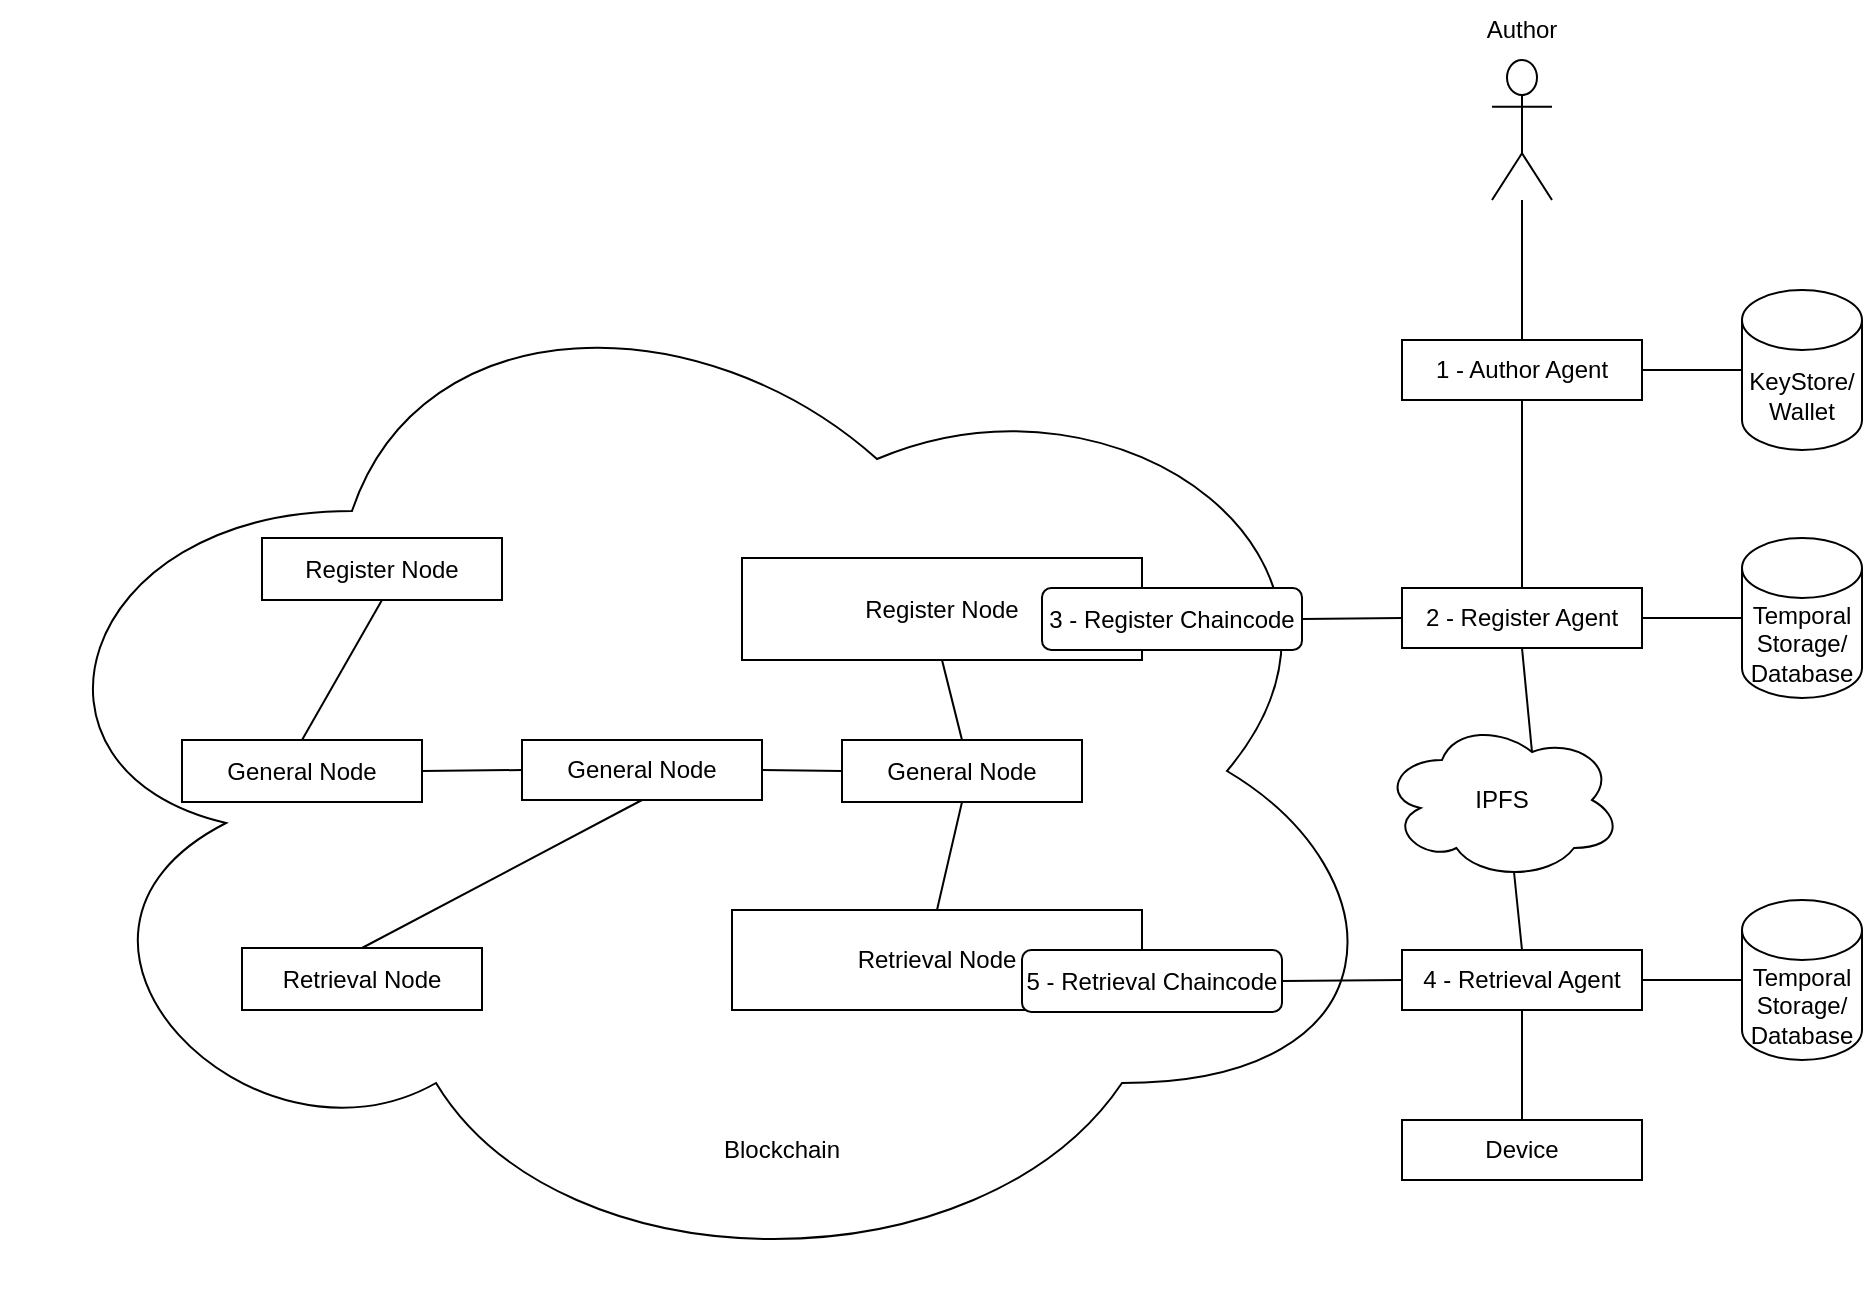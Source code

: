 <mxfile version="20.8.3" type="device"><diagram id="LwbqGLiyMinU1q4BtxZI" name="Página-1"><mxGraphModel dx="1859" dy="631" grid="1" gridSize="10" guides="1" tooltips="1" connect="1" arrows="1" fold="1" page="1" pageScale="1" pageWidth="1169" pageHeight="827" math="0" shadow="0"><root><mxCell id="0"/><mxCell id="1" parent="0"/><mxCell id="uSv7NXSOGsLmvjc_q2FD-17" value="" style="ellipse;shape=cloud;whiteSpace=wrap;html=1;" vertex="1" parent="1"><mxGeometry x="-460" y="215.5" width="700" height="520" as="geometry"/></mxCell><mxCell id="uSv7NXSOGsLmvjc_q2FD-35" value="Retrieval Node" style="rounded=0;whiteSpace=wrap;html=1;" vertex="1" parent="1"><mxGeometry x="-95" y="545" width="205" height="50" as="geometry"/></mxCell><mxCell id="uSv7NXSOGsLmvjc_q2FD-33" value="Register Node" style="rounded=0;whiteSpace=wrap;html=1;" vertex="1" parent="1"><mxGeometry x="-90" y="369" width="200" height="51" as="geometry"/></mxCell><mxCell id="uSv7NXSOGsLmvjc_q2FD-2" value="1 - Author Agent" style="rounded=0;whiteSpace=wrap;html=1;" vertex="1" parent="1"><mxGeometry x="240" y="260" width="120" height="30" as="geometry"/></mxCell><mxCell id="uSv7NXSOGsLmvjc_q2FD-3" value="&lt;div&gt;KeyStore/&lt;/div&gt;&lt;div&gt;Wallet&lt;/div&gt;" style="shape=cylinder3;whiteSpace=wrap;html=1;boundedLbl=1;backgroundOutline=1;size=15;" vertex="1" parent="1"><mxGeometry x="410" y="235" width="60" height="80" as="geometry"/></mxCell><mxCell id="uSv7NXSOGsLmvjc_q2FD-4" value="" style="endArrow=none;html=1;rounded=0;entryX=1;entryY=0.5;entryDx=0;entryDy=0;exitX=0;exitY=0.5;exitDx=0;exitDy=0;exitPerimeter=0;" edge="1" parent="1" source="uSv7NXSOGsLmvjc_q2FD-3" target="uSv7NXSOGsLmvjc_q2FD-2"><mxGeometry width="50" height="50" relative="1" as="geometry"><mxPoint x="240" y="500" as="sourcePoint"/><mxPoint x="290" y="450" as="targetPoint"/></mxGeometry></mxCell><mxCell id="uSv7NXSOGsLmvjc_q2FD-5" value="" style="shape=umlActor;verticalLabelPosition=bottom;verticalAlign=top;html=1;outlineConnect=0;" vertex="1" parent="1"><mxGeometry x="285" y="120" width="30" height="70" as="geometry"/></mxCell><mxCell id="uSv7NXSOGsLmvjc_q2FD-7" value="" style="endArrow=none;html=1;rounded=0;exitX=0.5;exitY=0;exitDx=0;exitDy=0;" edge="1" parent="1" source="uSv7NXSOGsLmvjc_q2FD-2" target="uSv7NXSOGsLmvjc_q2FD-5"><mxGeometry width="50" height="50" relative="1" as="geometry"><mxPoint x="270" y="240" as="sourcePoint"/><mxPoint x="320" y="190" as="targetPoint"/></mxGeometry></mxCell><mxCell id="uSv7NXSOGsLmvjc_q2FD-8" value="Author" style="text;html=1;strokeColor=none;fillColor=none;align=center;verticalAlign=middle;whiteSpace=wrap;rounded=0;" vertex="1" parent="1"><mxGeometry x="270" y="90" width="60" height="30" as="geometry"/></mxCell><mxCell id="uSv7NXSOGsLmvjc_q2FD-10" value="2 - Register Agent" style="rounded=0;whiteSpace=wrap;html=1;" vertex="1" parent="1"><mxGeometry x="240" y="384" width="120" height="30" as="geometry"/></mxCell><mxCell id="uSv7NXSOGsLmvjc_q2FD-11" value="&lt;div&gt;Temporal Storage/&lt;/div&gt;&lt;div&gt;Database&lt;br&gt;&lt;/div&gt;" style="shape=cylinder3;whiteSpace=wrap;html=1;boundedLbl=1;backgroundOutline=1;size=15;" vertex="1" parent="1"><mxGeometry x="410" y="359" width="60" height="80" as="geometry"/></mxCell><mxCell id="uSv7NXSOGsLmvjc_q2FD-13" value="" style="endArrow=none;html=1;rounded=0;entryX=0;entryY=0.5;entryDx=0;entryDy=0;entryPerimeter=0;exitX=1;exitY=0.5;exitDx=0;exitDy=0;" edge="1" parent="1" source="uSv7NXSOGsLmvjc_q2FD-10" target="uSv7NXSOGsLmvjc_q2FD-11"><mxGeometry width="50" height="50" relative="1" as="geometry"><mxPoint x="310" y="520" as="sourcePoint"/><mxPoint x="360" y="470" as="targetPoint"/></mxGeometry></mxCell><mxCell id="uSv7NXSOGsLmvjc_q2FD-14" value="" style="endArrow=none;html=1;rounded=0;entryX=0.5;entryY=1;entryDx=0;entryDy=0;exitX=0.5;exitY=0;exitDx=0;exitDy=0;" edge="1" parent="1" source="uSv7NXSOGsLmvjc_q2FD-10" target="uSv7NXSOGsLmvjc_q2FD-2"><mxGeometry width="50" height="50" relative="1" as="geometry"><mxPoint x="130" y="530" as="sourcePoint"/><mxPoint x="180" y="480" as="targetPoint"/></mxGeometry></mxCell><mxCell id="uSv7NXSOGsLmvjc_q2FD-15" value="3 - Register Chaincode" style="rounded=1;whiteSpace=wrap;html=1;" vertex="1" parent="1"><mxGeometry x="60" y="384" width="130" height="31" as="geometry"/></mxCell><mxCell id="uSv7NXSOGsLmvjc_q2FD-16" value="" style="endArrow=none;html=1;rounded=0;entryX=0;entryY=0.5;entryDx=0;entryDy=0;exitX=1;exitY=0.5;exitDx=0;exitDy=0;" edge="1" parent="1" source="uSv7NXSOGsLmvjc_q2FD-15" target="uSv7NXSOGsLmvjc_q2FD-10"><mxGeometry width="50" height="50" relative="1" as="geometry"><mxPoint x="170" y="580" as="sourcePoint"/><mxPoint x="220" y="530" as="targetPoint"/></mxGeometry></mxCell><mxCell id="uSv7NXSOGsLmvjc_q2FD-20" value="IPFS" style="ellipse;shape=cloud;whiteSpace=wrap;html=1;" vertex="1" parent="1"><mxGeometry x="230" y="450" width="120" height="80" as="geometry"/></mxCell><mxCell id="uSv7NXSOGsLmvjc_q2FD-22" value="" style="endArrow=none;html=1;rounded=0;entryX=0.5;entryY=1;entryDx=0;entryDy=0;exitX=0.625;exitY=0.2;exitDx=0;exitDy=0;exitPerimeter=0;" edge="1" parent="1" source="uSv7NXSOGsLmvjc_q2FD-20" target="uSv7NXSOGsLmvjc_q2FD-10"><mxGeometry width="50" height="50" relative="1" as="geometry"><mxPoint y="380" as="sourcePoint"/><mxPoint x="50" y="330" as="targetPoint"/></mxGeometry></mxCell><mxCell id="uSv7NXSOGsLmvjc_q2FD-24" value="4 - Retrieval Agent" style="rounded=0;whiteSpace=wrap;html=1;" vertex="1" parent="1"><mxGeometry x="240" y="565" width="120" height="30" as="geometry"/></mxCell><mxCell id="uSv7NXSOGsLmvjc_q2FD-25" value="&lt;div&gt;Temporal Storage/&lt;/div&gt;&lt;div&gt;Database&lt;br&gt;&lt;/div&gt;" style="shape=cylinder3;whiteSpace=wrap;html=1;boundedLbl=1;backgroundOutline=1;size=15;" vertex="1" parent="1"><mxGeometry x="410" y="540" width="60" height="80" as="geometry"/></mxCell><mxCell id="uSv7NXSOGsLmvjc_q2FD-26" value="" style="endArrow=none;html=1;rounded=0;entryX=0;entryY=0.5;entryDx=0;entryDy=0;entryPerimeter=0;exitX=1;exitY=0.5;exitDx=0;exitDy=0;" edge="1" parent="1" source="uSv7NXSOGsLmvjc_q2FD-24" target="uSv7NXSOGsLmvjc_q2FD-25"><mxGeometry width="50" height="50" relative="1" as="geometry"><mxPoint x="290" y="710" as="sourcePoint"/><mxPoint x="340" y="660" as="targetPoint"/></mxGeometry></mxCell><mxCell id="uSv7NXSOGsLmvjc_q2FD-27" value="5 - Retrieval Chaincode" style="rounded=1;whiteSpace=wrap;html=1;" vertex="1" parent="1"><mxGeometry x="50" y="565" width="130" height="31" as="geometry"/></mxCell><mxCell id="uSv7NXSOGsLmvjc_q2FD-29" value="" style="endArrow=none;html=1;rounded=0;entryX=0.5;entryY=0;entryDx=0;entryDy=0;exitX=0.55;exitY=0.95;exitDx=0;exitDy=0;exitPerimeter=0;" edge="1" parent="1" source="uSv7NXSOGsLmvjc_q2FD-20" target="uSv7NXSOGsLmvjc_q2FD-24"><mxGeometry width="50" height="50" relative="1" as="geometry"><mxPoint x="-40" y="670" as="sourcePoint"/><mxPoint x="10" y="620" as="targetPoint"/></mxGeometry></mxCell><mxCell id="uSv7NXSOGsLmvjc_q2FD-30" value="" style="endArrow=none;html=1;rounded=0;entryX=0;entryY=0.5;entryDx=0;entryDy=0;exitX=1;exitY=0.5;exitDx=0;exitDy=0;" edge="1" parent="1" source="uSv7NXSOGsLmvjc_q2FD-27" target="uSv7NXSOGsLmvjc_q2FD-24"><mxGeometry width="50" height="50" relative="1" as="geometry"><mxPoint x="150" y="690" as="sourcePoint"/><mxPoint x="200" y="640" as="targetPoint"/></mxGeometry></mxCell><mxCell id="uSv7NXSOGsLmvjc_q2FD-31" value="Device" style="rounded=0;whiteSpace=wrap;html=1;" vertex="1" parent="1"><mxGeometry x="240" y="650" width="120" height="30" as="geometry"/></mxCell><mxCell id="uSv7NXSOGsLmvjc_q2FD-32" value="" style="endArrow=none;html=1;rounded=0;entryX=0.5;entryY=1;entryDx=0;entryDy=0;exitX=0.5;exitY=0;exitDx=0;exitDy=0;" edge="1" parent="1" source="uSv7NXSOGsLmvjc_q2FD-31" target="uSv7NXSOGsLmvjc_q2FD-24"><mxGeometry width="50" height="50" relative="1" as="geometry"><mxPoint x="120" y="730" as="sourcePoint"/><mxPoint x="170" y="680" as="targetPoint"/></mxGeometry></mxCell><mxCell id="uSv7NXSOGsLmvjc_q2FD-34" value="General Node" style="rounded=0;whiteSpace=wrap;html=1;" vertex="1" parent="1"><mxGeometry x="-40" y="460" width="120" height="31" as="geometry"/></mxCell><mxCell id="uSv7NXSOGsLmvjc_q2FD-38" value="" style="endArrow=none;html=1;rounded=0;entryX=0.5;entryY=1;entryDx=0;entryDy=0;exitX=0.5;exitY=0;exitDx=0;exitDy=0;" edge="1" parent="1" source="uSv7NXSOGsLmvjc_q2FD-34" target="uSv7NXSOGsLmvjc_q2FD-33"><mxGeometry width="50" height="50" relative="1" as="geometry"><mxPoint x="-10" y="510" as="sourcePoint"/><mxPoint x="40" y="460" as="targetPoint"/></mxGeometry></mxCell><mxCell id="uSv7NXSOGsLmvjc_q2FD-39" value="" style="endArrow=none;html=1;rounded=0;entryX=0.5;entryY=1;entryDx=0;entryDy=0;exitX=0.5;exitY=0;exitDx=0;exitDy=0;" edge="1" parent="1" source="uSv7NXSOGsLmvjc_q2FD-35" target="uSv7NXSOGsLmvjc_q2FD-34"><mxGeometry width="50" height="50" relative="1" as="geometry"><mxPoint x="-160" y="540" as="sourcePoint"/><mxPoint x="-110" y="490" as="targetPoint"/></mxGeometry></mxCell><mxCell id="uSv7NXSOGsLmvjc_q2FD-40" value="General Node" style="rounded=0;whiteSpace=wrap;html=1;" vertex="1" parent="1"><mxGeometry x="-200" y="460" width="120" height="30" as="geometry"/></mxCell><mxCell id="uSv7NXSOGsLmvjc_q2FD-41" value="General Node" style="rounded=0;whiteSpace=wrap;html=1;" vertex="1" parent="1"><mxGeometry x="-370" y="460" width="120" height="31" as="geometry"/></mxCell><mxCell id="uSv7NXSOGsLmvjc_q2FD-42" value="Register Node" style="rounded=0;whiteSpace=wrap;html=1;" vertex="1" parent="1"><mxGeometry x="-330" y="359" width="120" height="31" as="geometry"/></mxCell><mxCell id="uSv7NXSOGsLmvjc_q2FD-43" value="Retrieval Node" style="rounded=0;whiteSpace=wrap;html=1;" vertex="1" parent="1"><mxGeometry x="-340" y="564" width="120" height="31" as="geometry"/></mxCell><mxCell id="uSv7NXSOGsLmvjc_q2FD-45" value="" style="endArrow=none;html=1;rounded=0;entryX=0.5;entryY=1;entryDx=0;entryDy=0;exitX=0.5;exitY=0;exitDx=0;exitDy=0;" edge="1" parent="1" source="uSv7NXSOGsLmvjc_q2FD-41" target="uSv7NXSOGsLmvjc_q2FD-42"><mxGeometry width="50" height="50" relative="1" as="geometry"><mxPoint x="-340" y="470" as="sourcePoint"/><mxPoint x="-290" y="420" as="targetPoint"/></mxGeometry></mxCell><mxCell id="uSv7NXSOGsLmvjc_q2FD-46" value="" style="endArrow=none;html=1;rounded=0;entryX=0;entryY=0.5;entryDx=0;entryDy=0;exitX=1;exitY=0.5;exitDx=0;exitDy=0;" edge="1" parent="1" source="uSv7NXSOGsLmvjc_q2FD-41" target="uSv7NXSOGsLmvjc_q2FD-40"><mxGeometry width="50" height="50" relative="1" as="geometry"><mxPoint x="-240" y="480" as="sourcePoint"/><mxPoint x="-190" y="430" as="targetPoint"/></mxGeometry></mxCell><mxCell id="uSv7NXSOGsLmvjc_q2FD-47" value="" style="endArrow=none;html=1;rounded=0;entryX=0.5;entryY=1;entryDx=0;entryDy=0;exitX=0.5;exitY=0;exitDx=0;exitDy=0;" edge="1" parent="1" source="uSv7NXSOGsLmvjc_q2FD-43" target="uSv7NXSOGsLmvjc_q2FD-40"><mxGeometry width="50" height="50" relative="1" as="geometry"><mxPoint x="-220" y="570" as="sourcePoint"/><mxPoint x="-170" y="520" as="targetPoint"/></mxGeometry></mxCell><mxCell id="uSv7NXSOGsLmvjc_q2FD-48" value="" style="endArrow=none;html=1;rounded=0;entryX=0;entryY=0.5;entryDx=0;entryDy=0;exitX=1;exitY=0.5;exitDx=0;exitDy=0;" edge="1" parent="1" source="uSv7NXSOGsLmvjc_q2FD-40" target="uSv7NXSOGsLmvjc_q2FD-34"><mxGeometry width="50" height="50" relative="1" as="geometry"><mxPoint x="-160" y="580" as="sourcePoint"/><mxPoint x="-110" y="530" as="targetPoint"/></mxGeometry></mxCell><mxCell id="uSv7NXSOGsLmvjc_q2FD-49" value="Blockchain" style="text;html=1;strokeColor=none;fillColor=none;align=center;verticalAlign=middle;whiteSpace=wrap;rounded=0;" vertex="1" parent="1"><mxGeometry x="-100" y="650" width="60" height="30" as="geometry"/></mxCell></root></mxGraphModel></diagram></mxfile>